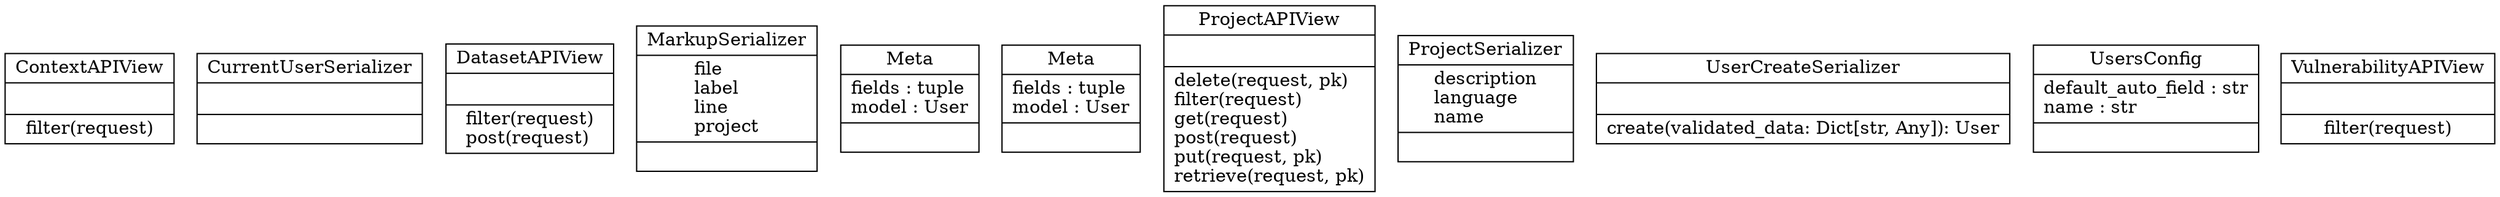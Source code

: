 digraph "classes" {
rankdir=BT
charset="utf-8"
"users.views.context.ContextAPIView" [color="black", fontcolor="black", label=<{ContextAPIView|<br ALIGN="LEFT"/>|filter(request)<br ALIGN="LEFT"/>}>, shape="record", style="solid"];
"users.serializers.CurrentUserSerializer" [color="black", fontcolor="black", label=<{CurrentUserSerializer|<br ALIGN="LEFT"/>|}>, shape="record", style="solid"];
"users.views.dataset_label.DatasetAPIView" [color="black", fontcolor="black", label=<{DatasetAPIView|<br ALIGN="LEFT"/>|filter(request)<br ALIGN="LEFT"/>post(request)<br ALIGN="LEFT"/>}>, shape="record", style="solid"];
"users.views.dataset_label.MarkupSerializer" [color="black", fontcolor="black", label=<{MarkupSerializer|file<br ALIGN="LEFT"/>label<br ALIGN="LEFT"/>line<br ALIGN="LEFT"/>project<br ALIGN="LEFT"/>|}>, shape="record", style="solid"];
"users.serializers.UserCreateSerializer.Meta" [color="black", fontcolor="black", label=<{Meta|fields : tuple<br ALIGN="LEFT"/>model : User<br ALIGN="LEFT"/>|}>, shape="record", style="solid"];
"users.serializers.CurrentUserSerializer.Meta" [color="black", fontcolor="black", label=<{Meta|fields : tuple<br ALIGN="LEFT"/>model : User<br ALIGN="LEFT"/>|}>, shape="record", style="solid"];
"users.views.project.ProjectAPIView" [color="black", fontcolor="black", label=<{ProjectAPIView|<br ALIGN="LEFT"/>|delete(request, pk)<br ALIGN="LEFT"/>filter(request)<br ALIGN="LEFT"/>get(request)<br ALIGN="LEFT"/>post(request)<br ALIGN="LEFT"/>put(request, pk)<br ALIGN="LEFT"/>retrieve(request, pk)<br ALIGN="LEFT"/>}>, shape="record", style="solid"];
"users.views.project.ProjectSerializer" [color="black", fontcolor="black", label=<{ProjectSerializer|description<br ALIGN="LEFT"/>language<br ALIGN="LEFT"/>name<br ALIGN="LEFT"/>|}>, shape="record", style="solid"];
"users.serializers.UserCreateSerializer" [color="black", fontcolor="black", label=<{UserCreateSerializer|<br ALIGN="LEFT"/>|create(validated_data: Dict[str, Any]): User<br ALIGN="LEFT"/>}>, shape="record", style="solid"];
"users.apps.UsersConfig" [color="black", fontcolor="black", label=<{UsersConfig|default_auto_field : str<br ALIGN="LEFT"/>name : str<br ALIGN="LEFT"/>|}>, shape="record", style="solid"];
"users.views.vulnerability.VulnerabilityAPIView" [color="black", fontcolor="black", label=<{VulnerabilityAPIView|<br ALIGN="LEFT"/>|filter(request)<br ALIGN="LEFT"/>}>, shape="record", style="solid"];
}
